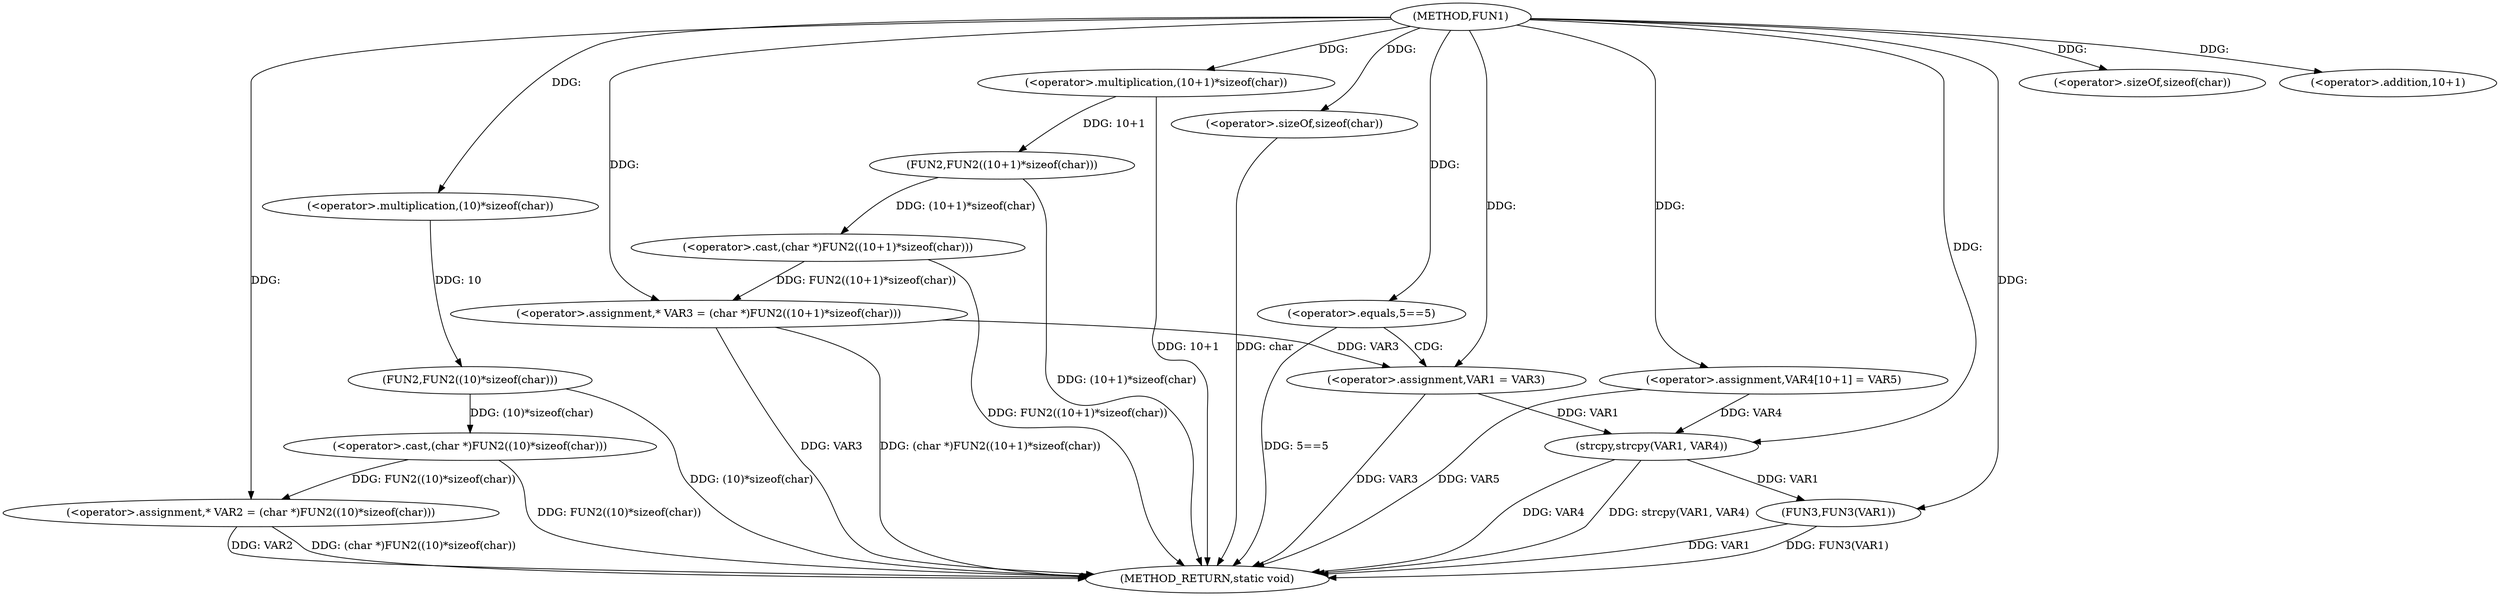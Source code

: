 digraph FUN1 {  
"1000100" [label = "(METHOD,FUN1)" ]
"1000143" [label = "(METHOD_RETURN,static void)" ]
"1000104" [label = "(<operator>.assignment,* VAR2 = (char *)FUN2((10)*sizeof(char)))" ]
"1000106" [label = "(<operator>.cast,(char *)FUN2((10)*sizeof(char)))" ]
"1000108" [label = "(FUN2,FUN2((10)*sizeof(char)))" ]
"1000109" [label = "(<operator>.multiplication,(10)*sizeof(char))" ]
"1000111" [label = "(<operator>.sizeOf,sizeof(char))" ]
"1000114" [label = "(<operator>.assignment,* VAR3 = (char *)FUN2((10+1)*sizeof(char)))" ]
"1000116" [label = "(<operator>.cast,(char *)FUN2((10+1)*sizeof(char)))" ]
"1000118" [label = "(FUN2,FUN2((10+1)*sizeof(char)))" ]
"1000119" [label = "(<operator>.multiplication,(10+1)*sizeof(char))" ]
"1000120" [label = "(<operator>.addition,10+1)" ]
"1000123" [label = "(<operator>.sizeOf,sizeof(char))" ]
"1000126" [label = "(<operator>.equals,5==5)" ]
"1000130" [label = "(<operator>.assignment,VAR1 = VAR3)" ]
"1000135" [label = "(<operator>.assignment,VAR4[10+1] = VAR5)" ]
"1000138" [label = "(strcpy,strcpy(VAR1, VAR4))" ]
"1000141" [label = "(FUN3,FUN3(VAR1))" ]
  "1000141" -> "1000143"  [ label = "DDG: VAR1"] 
  "1000106" -> "1000143"  [ label = "DDG: FUN2((10)*sizeof(char))"] 
  "1000104" -> "1000143"  [ label = "DDG: VAR2"] 
  "1000138" -> "1000143"  [ label = "DDG: VAR4"] 
  "1000114" -> "1000143"  [ label = "DDG: VAR3"] 
  "1000116" -> "1000143"  [ label = "DDG: FUN2((10+1)*sizeof(char))"] 
  "1000138" -> "1000143"  [ label = "DDG: strcpy(VAR1, VAR4)"] 
  "1000118" -> "1000143"  [ label = "DDG: (10+1)*sizeof(char)"] 
  "1000114" -> "1000143"  [ label = "DDG: (char *)FUN2((10+1)*sizeof(char))"] 
  "1000123" -> "1000143"  [ label = "DDG: char"] 
  "1000126" -> "1000143"  [ label = "DDG: 5==5"] 
  "1000130" -> "1000143"  [ label = "DDG: VAR3"] 
  "1000141" -> "1000143"  [ label = "DDG: FUN3(VAR1)"] 
  "1000119" -> "1000143"  [ label = "DDG: 10+1"] 
  "1000135" -> "1000143"  [ label = "DDG: VAR5"] 
  "1000104" -> "1000143"  [ label = "DDG: (char *)FUN2((10)*sizeof(char))"] 
  "1000108" -> "1000143"  [ label = "DDG: (10)*sizeof(char)"] 
  "1000106" -> "1000104"  [ label = "DDG: FUN2((10)*sizeof(char))"] 
  "1000100" -> "1000104"  [ label = "DDG: "] 
  "1000108" -> "1000106"  [ label = "DDG: (10)*sizeof(char)"] 
  "1000109" -> "1000108"  [ label = "DDG: 10"] 
  "1000100" -> "1000109"  [ label = "DDG: "] 
  "1000100" -> "1000111"  [ label = "DDG: "] 
  "1000116" -> "1000114"  [ label = "DDG: FUN2((10+1)*sizeof(char))"] 
  "1000100" -> "1000114"  [ label = "DDG: "] 
  "1000118" -> "1000116"  [ label = "DDG: (10+1)*sizeof(char)"] 
  "1000119" -> "1000118"  [ label = "DDG: 10+1"] 
  "1000100" -> "1000119"  [ label = "DDG: "] 
  "1000100" -> "1000120"  [ label = "DDG: "] 
  "1000100" -> "1000123"  [ label = "DDG: "] 
  "1000100" -> "1000126"  [ label = "DDG: "] 
  "1000114" -> "1000130"  [ label = "DDG: VAR3"] 
  "1000100" -> "1000130"  [ label = "DDG: "] 
  "1000100" -> "1000135"  [ label = "DDG: "] 
  "1000130" -> "1000138"  [ label = "DDG: VAR1"] 
  "1000100" -> "1000138"  [ label = "DDG: "] 
  "1000135" -> "1000138"  [ label = "DDG: VAR4"] 
  "1000138" -> "1000141"  [ label = "DDG: VAR1"] 
  "1000100" -> "1000141"  [ label = "DDG: "] 
  "1000126" -> "1000130"  [ label = "CDG: "] 
}
